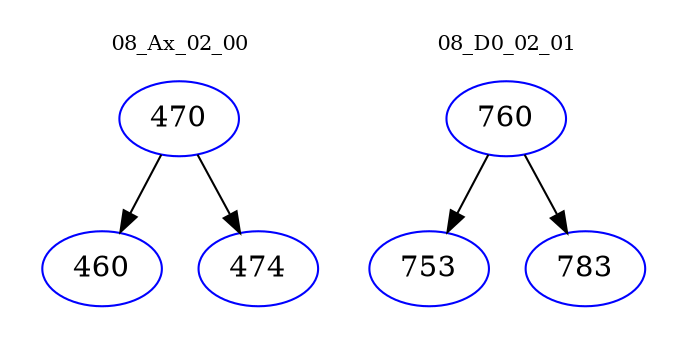 digraph{
subgraph cluster_0 {
color = white
label = "08_Ax_02_00";
fontsize=10;
T0_470 [label="470", color="blue"]
T0_470 -> T0_460 [color="black"]
T0_460 [label="460", color="blue"]
T0_470 -> T0_474 [color="black"]
T0_474 [label="474", color="blue"]
}
subgraph cluster_1 {
color = white
label = "08_D0_02_01";
fontsize=10;
T1_760 [label="760", color="blue"]
T1_760 -> T1_753 [color="black"]
T1_753 [label="753", color="blue"]
T1_760 -> T1_783 [color="black"]
T1_783 [label="783", color="blue"]
}
}

